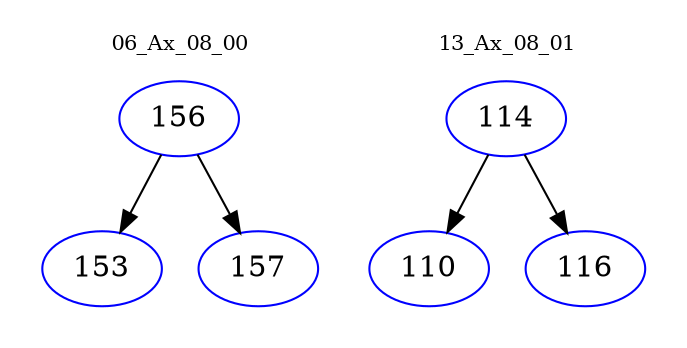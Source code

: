 digraph{
subgraph cluster_0 {
color = white
label = "06_Ax_08_00";
fontsize=10;
T0_156 [label="156", color="blue"]
T0_156 -> T0_153 [color="black"]
T0_153 [label="153", color="blue"]
T0_156 -> T0_157 [color="black"]
T0_157 [label="157", color="blue"]
}
subgraph cluster_1 {
color = white
label = "13_Ax_08_01";
fontsize=10;
T1_114 [label="114", color="blue"]
T1_114 -> T1_110 [color="black"]
T1_110 [label="110", color="blue"]
T1_114 -> T1_116 [color="black"]
T1_116 [label="116", color="blue"]
}
}

